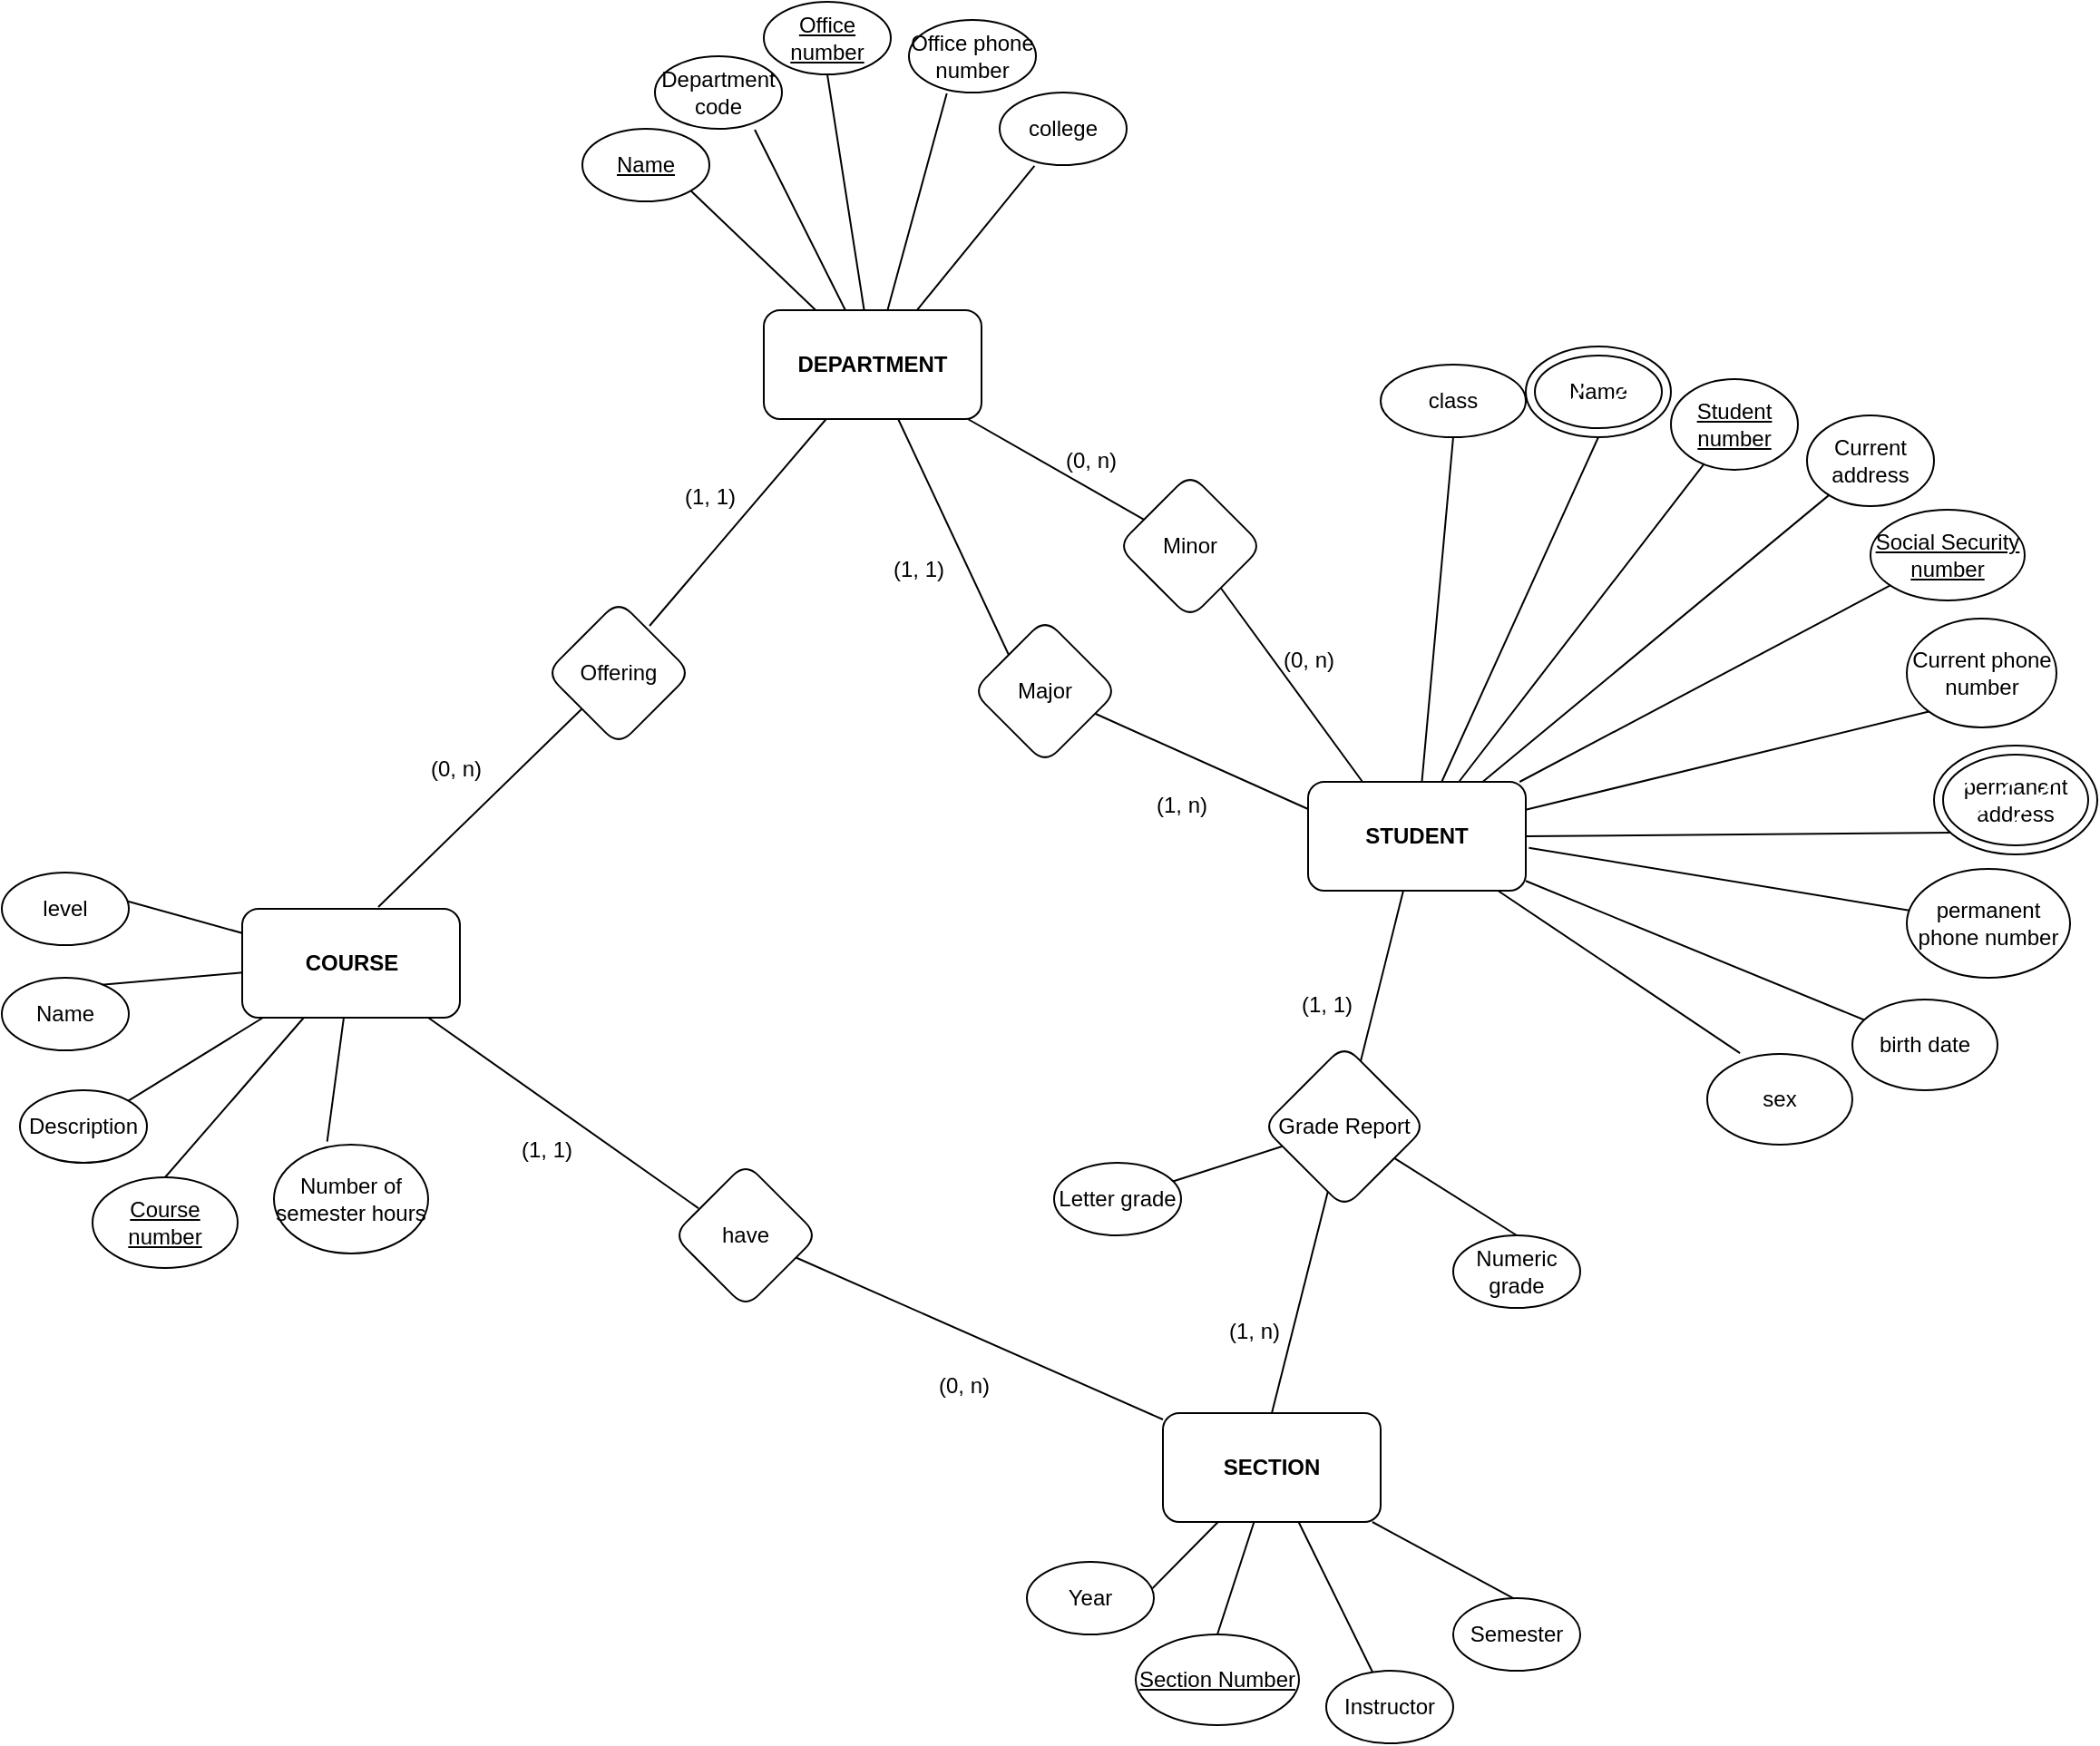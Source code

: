 <mxfile version="21.7.5" type="github">
  <diagram id="R2lEEEUBdFMjLlhIrx00" name="Page-1">
    <mxGraphModel dx="2049" dy="2396" grid="1" gridSize="10" guides="1" tooltips="1" connect="1" arrows="1" fold="1" page="1" pageScale="1" pageWidth="850" pageHeight="1100" math="0" shadow="0" extFonts="Permanent Marker^https://fonts.googleapis.com/css?family=Permanent+Marker">
      <root>
        <mxCell id="0" />
        <mxCell id="1" parent="0" />
        <mxCell id="ZCHWy88z7wc9WbKpo-dU-73" style="edgeStyle=none;shape=connector;rounded=0;orthogonalLoop=1;jettySize=auto;html=1;entryX=0.274;entryY=1.012;entryDx=0;entryDy=0;entryPerimeter=0;labelBackgroundColor=default;strokeColor=default;fontFamily=Helvetica;fontSize=12;fontColor=default;endArrow=none;endFill=0;" edge="1" parent="1" source="ZCHWy88z7wc9WbKpo-dU-1" target="ZCHWy88z7wc9WbKpo-dU-7">
          <mxGeometry relative="1" as="geometry" />
        </mxCell>
        <mxCell id="ZCHWy88z7wc9WbKpo-dU-74" style="edgeStyle=none;shape=connector;rounded=0;orthogonalLoop=1;jettySize=auto;html=1;labelBackgroundColor=default;strokeColor=default;fontFamily=Helvetica;fontSize=12;fontColor=default;endArrow=none;endFill=0;entryX=0.298;entryY=1.013;entryDx=0;entryDy=0;entryPerimeter=0;" edge="1" parent="1" source="ZCHWy88z7wc9WbKpo-dU-1" target="ZCHWy88z7wc9WbKpo-dU-36">
          <mxGeometry relative="1" as="geometry">
            <mxPoint x="610" y="-170" as="targetPoint" />
          </mxGeometry>
        </mxCell>
        <mxCell id="ZCHWy88z7wc9WbKpo-dU-75" style="edgeStyle=none;shape=connector;rounded=0;orthogonalLoop=1;jettySize=auto;html=1;entryX=0.5;entryY=1;entryDx=0;entryDy=0;labelBackgroundColor=default;strokeColor=default;fontFamily=Helvetica;fontSize=12;fontColor=default;endArrow=none;endFill=0;" edge="1" parent="1" source="ZCHWy88z7wc9WbKpo-dU-1" target="ZCHWy88z7wc9WbKpo-dU-37">
          <mxGeometry relative="1" as="geometry" />
        </mxCell>
        <mxCell id="ZCHWy88z7wc9WbKpo-dU-76" style="edgeStyle=none;shape=connector;rounded=0;orthogonalLoop=1;jettySize=auto;html=1;entryX=0.786;entryY=1.012;entryDx=0;entryDy=0;entryPerimeter=0;labelBackgroundColor=default;strokeColor=default;fontFamily=Helvetica;fontSize=12;fontColor=default;endArrow=none;endFill=0;" edge="1" parent="1" source="ZCHWy88z7wc9WbKpo-dU-1" target="ZCHWy88z7wc9WbKpo-dU-48">
          <mxGeometry relative="1" as="geometry" />
        </mxCell>
        <mxCell id="ZCHWy88z7wc9WbKpo-dU-77" style="edgeStyle=none;shape=connector;rounded=0;orthogonalLoop=1;jettySize=auto;html=1;entryX=1;entryY=1;entryDx=0;entryDy=0;labelBackgroundColor=default;strokeColor=default;fontFamily=Helvetica;fontSize=12;fontColor=default;endArrow=none;endFill=0;" edge="1" parent="1" source="ZCHWy88z7wc9WbKpo-dU-1" target="ZCHWy88z7wc9WbKpo-dU-47">
          <mxGeometry relative="1" as="geometry" />
        </mxCell>
        <mxCell id="ZCHWy88z7wc9WbKpo-dU-103" style="edgeStyle=none;shape=connector;rounded=0;orthogonalLoop=1;jettySize=auto;html=1;entryX=0;entryY=0;entryDx=0;entryDy=0;labelBackgroundColor=default;strokeColor=default;fontFamily=Helvetica;fontSize=12;fontColor=default;endArrow=none;endFill=0;" edge="1" parent="1" source="ZCHWy88z7wc9WbKpo-dU-1" target="ZCHWy88z7wc9WbKpo-dU-101">
          <mxGeometry relative="1" as="geometry" />
        </mxCell>
        <mxCell id="ZCHWy88z7wc9WbKpo-dU-105" style="edgeStyle=none;shape=connector;rounded=0;orthogonalLoop=1;jettySize=auto;html=1;labelBackgroundColor=default;strokeColor=default;fontFamily=Helvetica;fontSize=12;fontColor=default;endArrow=none;endFill=0;" edge="1" parent="1" source="ZCHWy88z7wc9WbKpo-dU-1" target="ZCHWy88z7wc9WbKpo-dU-102">
          <mxGeometry relative="1" as="geometry" />
        </mxCell>
        <mxCell id="ZCHWy88z7wc9WbKpo-dU-108" style="edgeStyle=none;shape=connector;rounded=0;orthogonalLoop=1;jettySize=auto;html=1;entryX=0.713;entryY=0.175;entryDx=0;entryDy=0;entryPerimeter=0;labelBackgroundColor=default;strokeColor=default;fontFamily=Helvetica;fontSize=12;fontColor=default;endArrow=none;endFill=0;" edge="1" parent="1" source="ZCHWy88z7wc9WbKpo-dU-1" target="ZCHWy88z7wc9WbKpo-dU-107">
          <mxGeometry relative="1" as="geometry" />
        </mxCell>
        <mxCell id="ZCHWy88z7wc9WbKpo-dU-1" value="DEPARTMENT" style="rounded=1;whiteSpace=wrap;html=1;fontStyle=1" vertex="1" parent="1">
          <mxGeometry x="510" y="-40" width="120" height="60" as="geometry" />
        </mxCell>
        <mxCell id="ZCHWy88z7wc9WbKpo-dU-78" style="edgeStyle=none;shape=connector;rounded=0;orthogonalLoop=1;jettySize=auto;html=1;labelBackgroundColor=default;strokeColor=default;fontFamily=Helvetica;fontSize=12;fontColor=default;endArrow=none;endFill=0;" edge="1" parent="1" source="ZCHWy88z7wc9WbKpo-dU-4" target="ZCHWy88z7wc9WbKpo-dU-39">
          <mxGeometry relative="1" as="geometry" />
        </mxCell>
        <mxCell id="ZCHWy88z7wc9WbKpo-dU-79" style="edgeStyle=none;shape=connector;rounded=0;orthogonalLoop=1;jettySize=auto;html=1;entryX=1;entryY=0.5;entryDx=0;entryDy=0;labelBackgroundColor=default;strokeColor=default;fontFamily=Helvetica;fontSize=12;fontColor=default;endArrow=none;endFill=0;" edge="1" parent="1" source="ZCHWy88z7wc9WbKpo-dU-4" target="ZCHWy88z7wc9WbKpo-dU-40">
          <mxGeometry relative="1" as="geometry" />
        </mxCell>
        <mxCell id="ZCHWy88z7wc9WbKpo-dU-80" style="edgeStyle=none;shape=connector;rounded=0;orthogonalLoop=1;jettySize=auto;html=1;entryX=0.988;entryY=0.367;entryDx=0;entryDy=0;entryPerimeter=0;labelBackgroundColor=default;strokeColor=default;fontFamily=Helvetica;fontSize=12;fontColor=default;endArrow=none;endFill=0;" edge="1" parent="1" source="ZCHWy88z7wc9WbKpo-dU-4" target="ZCHWy88z7wc9WbKpo-dU-41">
          <mxGeometry relative="1" as="geometry" />
        </mxCell>
        <mxCell id="ZCHWy88z7wc9WbKpo-dU-111" style="edgeStyle=none;shape=connector;rounded=0;orthogonalLoop=1;jettySize=auto;html=1;entryX=0.5;entryY=0;entryDx=0;entryDy=0;labelBackgroundColor=default;strokeColor=default;fontFamily=Helvetica;fontSize=12;fontColor=default;endArrow=none;endFill=0;" edge="1" parent="1" source="ZCHWy88z7wc9WbKpo-dU-4" target="ZCHWy88z7wc9WbKpo-dU-110">
          <mxGeometry relative="1" as="geometry" />
        </mxCell>
        <mxCell id="ZCHWy88z7wc9WbKpo-dU-4" value="SECTION" style="rounded=1;whiteSpace=wrap;html=1;fontStyle=1" vertex="1" parent="1">
          <mxGeometry x="730" y="568" width="120" height="60" as="geometry" />
        </mxCell>
        <mxCell id="ZCHWy88z7wc9WbKpo-dU-81" style="edgeStyle=none;shape=connector;rounded=0;orthogonalLoop=1;jettySize=auto;html=1;entryX=0.786;entryY=0.096;entryDx=0;entryDy=0;entryPerimeter=0;labelBackgroundColor=default;strokeColor=default;fontFamily=Helvetica;fontSize=12;fontColor=default;endArrow=none;endFill=0;" edge="1" parent="1" source="ZCHWy88z7wc9WbKpo-dU-5" target="ZCHWy88z7wc9WbKpo-dU-42">
          <mxGeometry relative="1" as="geometry" />
        </mxCell>
        <mxCell id="ZCHWy88z7wc9WbKpo-dU-82" style="edgeStyle=none;shape=connector;rounded=0;orthogonalLoop=1;jettySize=auto;html=1;entryX=1;entryY=0;entryDx=0;entryDy=0;labelBackgroundColor=default;strokeColor=default;fontFamily=Helvetica;fontSize=12;fontColor=default;endArrow=none;endFill=0;" edge="1" parent="1" source="ZCHWy88z7wc9WbKpo-dU-5" target="ZCHWy88z7wc9WbKpo-dU-43">
          <mxGeometry relative="1" as="geometry" />
        </mxCell>
        <mxCell id="ZCHWy88z7wc9WbKpo-dU-83" style="edgeStyle=none;shape=connector;rounded=0;orthogonalLoop=1;jettySize=auto;html=1;entryX=0.5;entryY=0;entryDx=0;entryDy=0;labelBackgroundColor=default;strokeColor=default;fontFamily=Helvetica;fontSize=12;fontColor=default;endArrow=none;endFill=0;" edge="1" parent="1" source="ZCHWy88z7wc9WbKpo-dU-5" target="ZCHWy88z7wc9WbKpo-dU-44">
          <mxGeometry relative="1" as="geometry" />
        </mxCell>
        <mxCell id="ZCHWy88z7wc9WbKpo-dU-84" style="edgeStyle=none;shape=connector;rounded=0;orthogonalLoop=1;jettySize=auto;html=1;entryX=0.345;entryY=-0.029;entryDx=0;entryDy=0;entryPerimeter=0;labelBackgroundColor=default;strokeColor=default;fontFamily=Helvetica;fontSize=12;fontColor=default;endArrow=none;endFill=0;" edge="1" parent="1" source="ZCHWy88z7wc9WbKpo-dU-5" target="ZCHWy88z7wc9WbKpo-dU-45">
          <mxGeometry relative="1" as="geometry" />
        </mxCell>
        <mxCell id="ZCHWy88z7wc9WbKpo-dU-85" style="edgeStyle=none;shape=connector;rounded=0;orthogonalLoop=1;jettySize=auto;html=1;entryX=0.286;entryY=0.054;entryDx=0;entryDy=0;entryPerimeter=0;labelBackgroundColor=default;strokeColor=default;fontFamily=Helvetica;fontSize=12;fontColor=default;endArrow=none;endFill=0;" edge="1" parent="1" source="ZCHWy88z7wc9WbKpo-dU-5" target="ZCHWy88z7wc9WbKpo-dU-46">
          <mxGeometry relative="1" as="geometry" />
        </mxCell>
        <mxCell id="ZCHWy88z7wc9WbKpo-dU-114" style="edgeStyle=none;shape=connector;rounded=0;orthogonalLoop=1;jettySize=auto;html=1;entryX=0.175;entryY=0.313;entryDx=0;entryDy=0;entryPerimeter=0;labelBackgroundColor=default;strokeColor=default;fontFamily=Helvetica;fontSize=12;fontColor=default;endArrow=none;endFill=0;" edge="1" parent="1" source="ZCHWy88z7wc9WbKpo-dU-5" target="ZCHWy88z7wc9WbKpo-dU-113">
          <mxGeometry relative="1" as="geometry" />
        </mxCell>
        <mxCell id="ZCHWy88z7wc9WbKpo-dU-5" value="COURSE" style="rounded=1;whiteSpace=wrap;html=1;fontStyle=1" vertex="1" parent="1">
          <mxGeometry x="222.5" y="290" width="120" height="60" as="geometry" />
        </mxCell>
        <mxCell id="ZCHWy88z7wc9WbKpo-dU-62" style="rounded=0;orthogonalLoop=1;jettySize=auto;html=1;entryX=0.5;entryY=1;entryDx=0;entryDy=0;fontFamily=Helvetica;fontSize=12;fontColor=default;endArrow=none;endFill=0;" edge="1" parent="1" source="ZCHWy88z7wc9WbKpo-dU-6" target="ZCHWy88z7wc9WbKpo-dU-50">
          <mxGeometry relative="1" as="geometry" />
        </mxCell>
        <mxCell id="ZCHWy88z7wc9WbKpo-dU-64" style="edgeStyle=none;shape=connector;rounded=0;orthogonalLoop=1;jettySize=auto;html=1;labelBackgroundColor=default;strokeColor=default;fontFamily=Helvetica;fontSize=12;fontColor=default;endArrow=none;endFill=0;" edge="1" parent="1" source="ZCHWy88z7wc9WbKpo-dU-6" target="ZCHWy88z7wc9WbKpo-dU-51">
          <mxGeometry relative="1" as="geometry" />
        </mxCell>
        <mxCell id="ZCHWy88z7wc9WbKpo-dU-65" style="edgeStyle=none;shape=connector;rounded=0;orthogonalLoop=1;jettySize=auto;html=1;labelBackgroundColor=default;strokeColor=default;fontFamily=Helvetica;fontSize=12;fontColor=default;endArrow=none;endFill=0;" edge="1" parent="1" source="ZCHWy88z7wc9WbKpo-dU-6" target="ZCHWy88z7wc9WbKpo-dU-53">
          <mxGeometry relative="1" as="geometry" />
        </mxCell>
        <mxCell id="ZCHWy88z7wc9WbKpo-dU-66" style="edgeStyle=none;shape=connector;rounded=0;orthogonalLoop=1;jettySize=auto;html=1;labelBackgroundColor=default;strokeColor=default;fontFamily=Helvetica;fontSize=12;fontColor=default;endArrow=none;endFill=0;" edge="1" parent="1" source="ZCHWy88z7wc9WbKpo-dU-6" target="ZCHWy88z7wc9WbKpo-dU-54">
          <mxGeometry relative="1" as="geometry" />
        </mxCell>
        <mxCell id="ZCHWy88z7wc9WbKpo-dU-67" style="edgeStyle=none;shape=connector;rounded=0;orthogonalLoop=1;jettySize=auto;html=1;labelBackgroundColor=default;strokeColor=default;fontFamily=Helvetica;fontSize=12;fontColor=default;endArrow=none;endFill=0;entryX=0;entryY=1;entryDx=0;entryDy=0;" edge="1" parent="1" source="ZCHWy88z7wc9WbKpo-dU-6" target="ZCHWy88z7wc9WbKpo-dU-55">
          <mxGeometry relative="1" as="geometry">
            <mxPoint x="1040" y="140" as="targetPoint" />
          </mxGeometry>
        </mxCell>
        <mxCell id="ZCHWy88z7wc9WbKpo-dU-68" style="edgeStyle=none;shape=connector;rounded=0;orthogonalLoop=1;jettySize=auto;html=1;exitX=1;exitY=0.5;exitDx=0;exitDy=0;entryX=0.063;entryY=0.86;entryDx=0;entryDy=0;entryPerimeter=0;labelBackgroundColor=default;strokeColor=default;fontFamily=Helvetica;fontSize=12;fontColor=default;endArrow=none;endFill=0;" edge="1" parent="1" source="ZCHWy88z7wc9WbKpo-dU-6" target="ZCHWy88z7wc9WbKpo-dU-88">
          <mxGeometry relative="1" as="geometry" />
        </mxCell>
        <mxCell id="ZCHWy88z7wc9WbKpo-dU-69" style="edgeStyle=none;shape=connector;rounded=0;orthogonalLoop=1;jettySize=auto;html=1;labelBackgroundColor=default;strokeColor=default;fontFamily=Helvetica;fontSize=12;fontColor=default;endArrow=none;endFill=0;exitX=1.014;exitY=0.606;exitDx=0;exitDy=0;exitPerimeter=0;" edge="1" parent="1" source="ZCHWy88z7wc9WbKpo-dU-6" target="ZCHWy88z7wc9WbKpo-dU-57">
          <mxGeometry relative="1" as="geometry" />
        </mxCell>
        <mxCell id="ZCHWy88z7wc9WbKpo-dU-70" style="edgeStyle=none;shape=connector;rounded=0;orthogonalLoop=1;jettySize=auto;html=1;labelBackgroundColor=default;strokeColor=default;fontFamily=Helvetica;fontSize=12;fontColor=default;endArrow=none;endFill=0;" edge="1" parent="1" source="ZCHWy88z7wc9WbKpo-dU-6" target="ZCHWy88z7wc9WbKpo-dU-58">
          <mxGeometry relative="1" as="geometry" />
        </mxCell>
        <mxCell id="ZCHWy88z7wc9WbKpo-dU-71" style="edgeStyle=none;shape=connector;rounded=0;orthogonalLoop=1;jettySize=auto;html=1;entryX=0.226;entryY=-0.008;entryDx=0;entryDy=0;entryPerimeter=0;labelBackgroundColor=default;strokeColor=default;fontFamily=Helvetica;fontSize=12;fontColor=default;endArrow=none;endFill=0;" edge="1" parent="1" source="ZCHWy88z7wc9WbKpo-dU-6" target="ZCHWy88z7wc9WbKpo-dU-52">
          <mxGeometry relative="1" as="geometry" />
        </mxCell>
        <mxCell id="ZCHWy88z7wc9WbKpo-dU-72" style="edgeStyle=none;shape=connector;rounded=0;orthogonalLoop=1;jettySize=auto;html=1;entryX=0.5;entryY=1;entryDx=0;entryDy=0;labelBackgroundColor=default;strokeColor=default;fontFamily=Helvetica;fontSize=12;fontColor=default;endArrow=none;endFill=0;" edge="1" parent="1" source="ZCHWy88z7wc9WbKpo-dU-6" target="ZCHWy88z7wc9WbKpo-dU-49">
          <mxGeometry relative="1" as="geometry" />
        </mxCell>
        <mxCell id="ZCHWy88z7wc9WbKpo-dU-98" style="edgeStyle=none;shape=connector;rounded=0;orthogonalLoop=1;jettySize=auto;html=1;labelBackgroundColor=default;strokeColor=default;fontFamily=Helvetica;fontSize=12;fontColor=default;endArrow=none;endFill=0;" edge="1" parent="1" source="ZCHWy88z7wc9WbKpo-dU-6" target="ZCHWy88z7wc9WbKpo-dU-61">
          <mxGeometry relative="1" as="geometry" />
        </mxCell>
        <mxCell id="ZCHWy88z7wc9WbKpo-dU-6" value="STUDENT" style="rounded=1;whiteSpace=wrap;html=1;fontStyle=1" vertex="1" parent="1">
          <mxGeometry x="810" y="220" width="120" height="60" as="geometry" />
        </mxCell>
        <mxCell id="ZCHWy88z7wc9WbKpo-dU-7" value="college" style="ellipse;whiteSpace=wrap;html=1;" vertex="1" parent="1">
          <mxGeometry x="640" y="-160" width="70" height="40" as="geometry" />
        </mxCell>
        <mxCell id="ZCHWy88z7wc9WbKpo-dU-36" value="Office phone number" style="ellipse;whiteSpace=wrap;html=1;" vertex="1" parent="1">
          <mxGeometry x="590" y="-200" width="70" height="40" as="geometry" />
        </mxCell>
        <mxCell id="ZCHWy88z7wc9WbKpo-dU-37" value="Office number" style="ellipse;whiteSpace=wrap;html=1;fontStyle=4" vertex="1" parent="1">
          <mxGeometry x="510" y="-210" width="70" height="40" as="geometry" />
        </mxCell>
        <mxCell id="ZCHWy88z7wc9WbKpo-dU-38" value="Numeric grade" style="ellipse;whiteSpace=wrap;html=1;" vertex="1" parent="1">
          <mxGeometry x="890" y="470" width="70" height="40" as="geometry" />
        </mxCell>
        <mxCell id="ZCHWy88z7wc9WbKpo-dU-39" value="Instructor" style="ellipse;whiteSpace=wrap;html=1;" vertex="1" parent="1">
          <mxGeometry x="820" y="710" width="70" height="40" as="geometry" />
        </mxCell>
        <mxCell id="ZCHWy88z7wc9WbKpo-dU-40" value="Semester" style="ellipse;whiteSpace=wrap;html=1;" vertex="1" parent="1">
          <mxGeometry x="890" y="670" width="70" height="40" as="geometry" />
        </mxCell>
        <mxCell id="ZCHWy88z7wc9WbKpo-dU-41" value="Year" style="ellipse;whiteSpace=wrap;html=1;" vertex="1" parent="1">
          <mxGeometry x="655" y="650" width="70" height="40" as="geometry" />
        </mxCell>
        <mxCell id="ZCHWy88z7wc9WbKpo-dU-42" value="Name" style="ellipse;whiteSpace=wrap;html=1;" vertex="1" parent="1">
          <mxGeometry x="90" y="328" width="70" height="40" as="geometry" />
        </mxCell>
        <mxCell id="ZCHWy88z7wc9WbKpo-dU-43" value="Description" style="ellipse;whiteSpace=wrap;html=1;" vertex="1" parent="1">
          <mxGeometry x="100" y="390" width="70" height="40" as="geometry" />
        </mxCell>
        <mxCell id="ZCHWy88z7wc9WbKpo-dU-44" value="Course number" style="ellipse;whiteSpace=wrap;html=1;fontStyle=4" vertex="1" parent="1">
          <mxGeometry x="140" y="438" width="80" height="50" as="geometry" />
        </mxCell>
        <mxCell id="ZCHWy88z7wc9WbKpo-dU-45" value="Number of semester hours" style="ellipse;whiteSpace=wrap;html=1;" vertex="1" parent="1">
          <mxGeometry x="240" y="420" width="85" height="60" as="geometry" />
        </mxCell>
        <mxCell id="ZCHWy88z7wc9WbKpo-dU-46" value="level" style="ellipse;whiteSpace=wrap;html=1;" vertex="1" parent="1">
          <mxGeometry x="90" y="270" width="70" height="40" as="geometry" />
        </mxCell>
        <mxCell id="ZCHWy88z7wc9WbKpo-dU-47" value="Name" style="ellipse;whiteSpace=wrap;html=1;fontStyle=4" vertex="1" parent="1">
          <mxGeometry x="410" y="-140" width="70" height="40" as="geometry" />
        </mxCell>
        <mxCell id="ZCHWy88z7wc9WbKpo-dU-48" value="Department code" style="ellipse;whiteSpace=wrap;html=1;" vertex="1" parent="1">
          <mxGeometry x="450" y="-180" width="70" height="40" as="geometry" />
        </mxCell>
        <mxCell id="ZCHWy88z7wc9WbKpo-dU-49" value="class" style="ellipse;whiteSpace=wrap;html=1;" vertex="1" parent="1">
          <mxGeometry x="850" y="-10" width="80" height="40" as="geometry" />
        </mxCell>
        <mxCell id="ZCHWy88z7wc9WbKpo-dU-50" value="Name" style="ellipse;whiteSpace=wrap;html=1;" vertex="1" parent="1">
          <mxGeometry x="930" y="-20" width="80" height="50" as="geometry" />
        </mxCell>
        <mxCell id="ZCHWy88z7wc9WbKpo-dU-51" value="Student number" style="ellipse;whiteSpace=wrap;html=1;fontStyle=4" vertex="1" parent="1">
          <mxGeometry x="1010" y="-2" width="70" height="50" as="geometry" />
        </mxCell>
        <mxCell id="ZCHWy88z7wc9WbKpo-dU-52" value="sex" style="ellipse;whiteSpace=wrap;html=1;" vertex="1" parent="1">
          <mxGeometry x="1030" y="370" width="80" height="50" as="geometry" />
        </mxCell>
        <mxCell id="ZCHWy88z7wc9WbKpo-dU-53" value="Social Security number" style="ellipse;whiteSpace=wrap;html=1;fontStyle=4" vertex="1" parent="1">
          <mxGeometry x="1120" y="70" width="85" height="50" as="geometry" />
        </mxCell>
        <mxCell id="ZCHWy88z7wc9WbKpo-dU-54" value="Current address" style="ellipse;whiteSpace=wrap;html=1;" vertex="1" parent="1">
          <mxGeometry x="1085" y="18" width="70" height="50" as="geometry" />
        </mxCell>
        <mxCell id="ZCHWy88z7wc9WbKpo-dU-55" value="Current phone number" style="ellipse;whiteSpace=wrap;html=1;" vertex="1" parent="1">
          <mxGeometry x="1140" y="130" width="82.5" height="60" as="geometry" />
        </mxCell>
        <mxCell id="ZCHWy88z7wc9WbKpo-dU-56" value="permanent address" style="ellipse;whiteSpace=wrap;html=1;" vertex="1" parent="1">
          <mxGeometry x="1155" y="200" width="90" height="60" as="geometry" />
        </mxCell>
        <mxCell id="ZCHWy88z7wc9WbKpo-dU-57" value="permanent phone number" style="ellipse;whiteSpace=wrap;html=1;" vertex="1" parent="1">
          <mxGeometry x="1140" y="268" width="90" height="60" as="geometry" />
        </mxCell>
        <mxCell id="ZCHWy88z7wc9WbKpo-dU-58" value="birth date" style="ellipse;whiteSpace=wrap;html=1;" vertex="1" parent="1">
          <mxGeometry x="1110" y="340" width="80" height="50" as="geometry" />
        </mxCell>
        <mxCell id="ZCHWy88z7wc9WbKpo-dU-60" value="Letter grade" style="ellipse;whiteSpace=wrap;html=1;" vertex="1" parent="1">
          <mxGeometry x="670" y="430" width="70" height="40" as="geometry" />
        </mxCell>
        <mxCell id="ZCHWy88z7wc9WbKpo-dU-86" style="edgeStyle=none;shape=connector;rounded=0;orthogonalLoop=1;jettySize=auto;html=1;labelBackgroundColor=default;strokeColor=default;fontFamily=Helvetica;fontSize=12;fontColor=default;endArrow=none;endFill=0;" edge="1" parent="1" source="ZCHWy88z7wc9WbKpo-dU-61" target="ZCHWy88z7wc9WbKpo-dU-60">
          <mxGeometry relative="1" as="geometry" />
        </mxCell>
        <mxCell id="ZCHWy88z7wc9WbKpo-dU-87" style="edgeStyle=none;shape=connector;rounded=0;orthogonalLoop=1;jettySize=auto;html=1;entryX=0.5;entryY=0;entryDx=0;entryDy=0;labelBackgroundColor=default;strokeColor=default;fontFamily=Helvetica;fontSize=12;fontColor=default;endArrow=none;endFill=0;" edge="1" parent="1" source="ZCHWy88z7wc9WbKpo-dU-61" target="ZCHWy88z7wc9WbKpo-dU-38">
          <mxGeometry relative="1" as="geometry" />
        </mxCell>
        <mxCell id="ZCHWy88z7wc9WbKpo-dU-99" style="edgeStyle=none;shape=connector;rounded=0;orthogonalLoop=1;jettySize=auto;html=1;entryX=0.5;entryY=0;entryDx=0;entryDy=0;labelBackgroundColor=default;strokeColor=default;fontFamily=Helvetica;fontSize=12;fontColor=default;endArrow=none;endFill=0;" edge="1" parent="1" source="ZCHWy88z7wc9WbKpo-dU-61" target="ZCHWy88z7wc9WbKpo-dU-4">
          <mxGeometry relative="1" as="geometry" />
        </mxCell>
        <mxCell id="ZCHWy88z7wc9WbKpo-dU-61" value="Grade Report" style="rhombus;whiteSpace=wrap;html=1;rounded=1;strokeColor=default;fontFamily=Helvetica;fontSize=12;fontColor=default;fillColor=default;" vertex="1" parent="1">
          <mxGeometry x="785" y="365" width="90" height="90" as="geometry" />
        </mxCell>
        <mxCell id="ZCHWy88z7wc9WbKpo-dU-88" value="" style="ellipse;whiteSpace=wrap;html=1;rounded=1;strokeColor=default;fontFamily=Helvetica;fontSize=12;fontColor=default;fillColor=default;fillStyle=hatch;" vertex="1" parent="1">
          <mxGeometry x="1160" y="205" width="80" height="50" as="geometry" />
        </mxCell>
        <mxCell id="ZCHWy88z7wc9WbKpo-dU-91" value="" style="ellipse;whiteSpace=wrap;html=1;rounded=1;strokeColor=default;fontFamily=Helvetica;fontSize=12;fontColor=default;fillColor=default;fillStyle=hatch;" vertex="1" parent="1">
          <mxGeometry x="935" y="-15" width="70" height="40" as="geometry" />
        </mxCell>
        <mxCell id="ZCHWy88z7wc9WbKpo-dU-104" style="edgeStyle=none;shape=connector;rounded=0;orthogonalLoop=1;jettySize=auto;html=1;entryX=0;entryY=0.25;entryDx=0;entryDy=0;labelBackgroundColor=default;strokeColor=default;fontFamily=Helvetica;fontSize=12;fontColor=default;endArrow=none;endFill=0;" edge="1" parent="1" source="ZCHWy88z7wc9WbKpo-dU-101" target="ZCHWy88z7wc9WbKpo-dU-6">
          <mxGeometry relative="1" as="geometry" />
        </mxCell>
        <mxCell id="ZCHWy88z7wc9WbKpo-dU-101" value="Major" style="rhombus;whiteSpace=wrap;html=1;rounded=1;strokeColor=default;fontFamily=Helvetica;fontSize=12;fontColor=default;fillColor=default;" vertex="1" parent="1">
          <mxGeometry x="625" y="130" width="80" height="80" as="geometry" />
        </mxCell>
        <mxCell id="ZCHWy88z7wc9WbKpo-dU-106" style="edgeStyle=none;shape=connector;rounded=0;orthogonalLoop=1;jettySize=auto;html=1;entryX=0.25;entryY=0;entryDx=0;entryDy=0;labelBackgroundColor=default;strokeColor=default;fontFamily=Helvetica;fontSize=12;fontColor=default;endArrow=none;endFill=0;" edge="1" parent="1" source="ZCHWy88z7wc9WbKpo-dU-102" target="ZCHWy88z7wc9WbKpo-dU-6">
          <mxGeometry relative="1" as="geometry" />
        </mxCell>
        <mxCell id="ZCHWy88z7wc9WbKpo-dU-102" value="Minor" style="rhombus;whiteSpace=wrap;html=1;rounded=1;strokeColor=default;fontFamily=Helvetica;fontSize=12;fontColor=default;fillColor=default;" vertex="1" parent="1">
          <mxGeometry x="705" y="50" width="80" height="80" as="geometry" />
        </mxCell>
        <mxCell id="ZCHWy88z7wc9WbKpo-dU-109" style="edgeStyle=none;shape=connector;rounded=0;orthogonalLoop=1;jettySize=auto;html=1;entryX=0.625;entryY=-0.017;entryDx=0;entryDy=0;entryPerimeter=0;labelBackgroundColor=default;strokeColor=default;fontFamily=Helvetica;fontSize=12;fontColor=default;endArrow=none;endFill=0;" edge="1" parent="1" source="ZCHWy88z7wc9WbKpo-dU-107" target="ZCHWy88z7wc9WbKpo-dU-5">
          <mxGeometry relative="1" as="geometry" />
        </mxCell>
        <mxCell id="ZCHWy88z7wc9WbKpo-dU-107" value="Offering" style="rhombus;whiteSpace=wrap;html=1;rounded=1;strokeColor=default;fontFamily=Helvetica;fontSize=12;fontColor=default;fillColor=default;" vertex="1" parent="1">
          <mxGeometry x="390" y="120" width="80" height="80" as="geometry" />
        </mxCell>
        <mxCell id="ZCHWy88z7wc9WbKpo-dU-110" value="Section Number" style="ellipse;whiteSpace=wrap;html=1;rounded=1;strokeColor=default;fontFamily=Helvetica;fontSize=12;fontColor=default;fillColor=default;fontStyle=4" vertex="1" parent="1">
          <mxGeometry x="715" y="690" width="90" height="50" as="geometry" />
        </mxCell>
        <mxCell id="ZCHWy88z7wc9WbKpo-dU-115" style="edgeStyle=none;shape=connector;rounded=0;orthogonalLoop=1;jettySize=auto;html=1;labelBackgroundColor=default;strokeColor=default;fontFamily=Helvetica;fontSize=12;fontColor=default;endArrow=none;endFill=0;" edge="1" parent="1" source="ZCHWy88z7wc9WbKpo-dU-113" target="ZCHWy88z7wc9WbKpo-dU-4">
          <mxGeometry relative="1" as="geometry" />
        </mxCell>
        <mxCell id="ZCHWy88z7wc9WbKpo-dU-113" value="have" style="rhombus;whiteSpace=wrap;html=1;rounded=1;strokeColor=default;fontFamily=Helvetica;fontSize=12;fontColor=default;fillColor=default;" vertex="1" parent="1">
          <mxGeometry x="460" y="430" width="80" height="80" as="geometry" />
        </mxCell>
        <mxCell id="ZCHWy88z7wc9WbKpo-dU-116" value="(0, n)" style="text;html=1;align=center;verticalAlign=middle;resizable=0;points=[];autosize=1;strokeColor=none;fillColor=none;fontSize=12;fontFamily=Helvetica;fontColor=default;" vertex="1" parent="1">
          <mxGeometry x="665" y="28" width="50" height="30" as="geometry" />
        </mxCell>
        <mxCell id="ZCHWy88z7wc9WbKpo-dU-117" value="(0, n)" style="text;html=1;align=center;verticalAlign=middle;resizable=0;points=[];autosize=1;strokeColor=none;fillColor=none;fontSize=12;fontFamily=Helvetica;fontColor=default;" vertex="1" parent="1">
          <mxGeometry x="785" y="138" width="50" height="30" as="geometry" />
        </mxCell>
        <mxCell id="ZCHWy88z7wc9WbKpo-dU-118" value="(1, n)" style="text;html=1;align=center;verticalAlign=middle;resizable=0;points=[];autosize=1;strokeColor=none;fillColor=none;fontSize=12;fontFamily=Helvetica;fontColor=default;" vertex="1" parent="1">
          <mxGeometry x="715" y="218" width="50" height="30" as="geometry" />
        </mxCell>
        <mxCell id="ZCHWy88z7wc9WbKpo-dU-119" value="(1, 1)" style="text;html=1;align=center;verticalAlign=middle;resizable=0;points=[];autosize=1;strokeColor=none;fillColor=none;fontSize=12;fontFamily=Helvetica;fontColor=default;" vertex="1" parent="1">
          <mxGeometry x="570" y="88" width="50" height="30" as="geometry" />
        </mxCell>
        <mxCell id="ZCHWy88z7wc9WbKpo-dU-120" value="(1, 1)" style="text;html=1;align=center;verticalAlign=middle;resizable=0;points=[];autosize=1;strokeColor=none;fillColor=none;fontSize=12;fontFamily=Helvetica;fontColor=default;" vertex="1" parent="1">
          <mxGeometry x="455" y="48" width="50" height="30" as="geometry" />
        </mxCell>
        <mxCell id="ZCHWy88z7wc9WbKpo-dU-121" value="(0, n)" style="text;html=1;align=center;verticalAlign=middle;resizable=0;points=[];autosize=1;strokeColor=none;fillColor=none;fontSize=12;fontFamily=Helvetica;fontColor=default;" vertex="1" parent="1">
          <mxGeometry x="315" y="198" width="50" height="30" as="geometry" />
        </mxCell>
        <mxCell id="ZCHWy88z7wc9WbKpo-dU-122" value="(1, 1)" style="text;html=1;align=center;verticalAlign=middle;resizable=0;points=[];autosize=1;strokeColor=none;fillColor=none;fontSize=12;fontFamily=Helvetica;fontColor=default;" vertex="1" parent="1">
          <mxGeometry x="365" y="408" width="50" height="30" as="geometry" />
        </mxCell>
        <mxCell id="ZCHWy88z7wc9WbKpo-dU-123" value="(0, n)" style="text;html=1;align=center;verticalAlign=middle;resizable=0;points=[];autosize=1;strokeColor=none;fillColor=none;fontSize=12;fontFamily=Helvetica;fontColor=default;" vertex="1" parent="1">
          <mxGeometry x="595" y="538" width="50" height="30" as="geometry" />
        </mxCell>
        <mxCell id="ZCHWy88z7wc9WbKpo-dU-124" value="(1, 1)" style="text;html=1;align=center;verticalAlign=middle;resizable=0;points=[];autosize=1;strokeColor=none;fillColor=none;fontSize=12;fontFamily=Helvetica;fontColor=default;" vertex="1" parent="1">
          <mxGeometry x="795" y="328" width="50" height="30" as="geometry" />
        </mxCell>
        <mxCell id="ZCHWy88z7wc9WbKpo-dU-125" value="(1, n)" style="text;html=1;align=center;verticalAlign=middle;resizable=0;points=[];autosize=1;strokeColor=none;fillColor=none;fontSize=12;fontFamily=Helvetica;fontColor=default;" vertex="1" parent="1">
          <mxGeometry x="755" y="508" width="50" height="30" as="geometry" />
        </mxCell>
      </root>
    </mxGraphModel>
  </diagram>
</mxfile>

